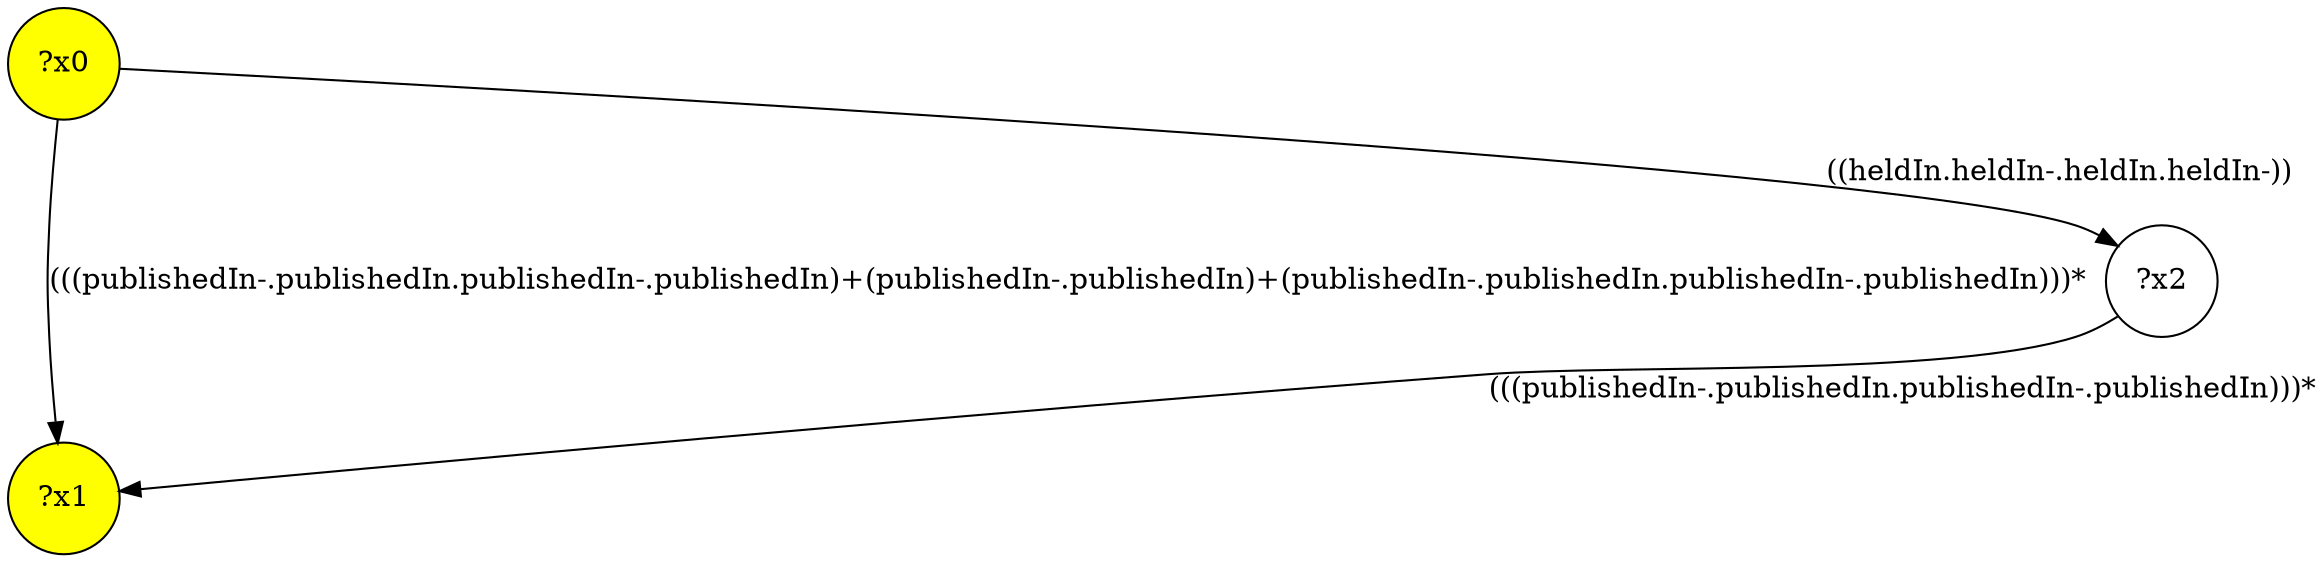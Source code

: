 digraph g {
	x0 [fillcolor="yellow", style="filled," shape=circle, label="?x0"];
	x1 [fillcolor="yellow", style="filled," shape=circle, label="?x1"];
	x0 -> x1 [label="(((publishedIn-.publishedIn.publishedIn-.publishedIn)+(publishedIn-.publishedIn)+(publishedIn-.publishedIn.publishedIn-.publishedIn)))*"];
	x2 [shape=circle, label="?x2"];
	x0 -> x2 [label="((heldIn.heldIn-.heldIn.heldIn-))"];
	x2 -> x1 [label="(((publishedIn-.publishedIn.publishedIn-.publishedIn)))*"];
}
